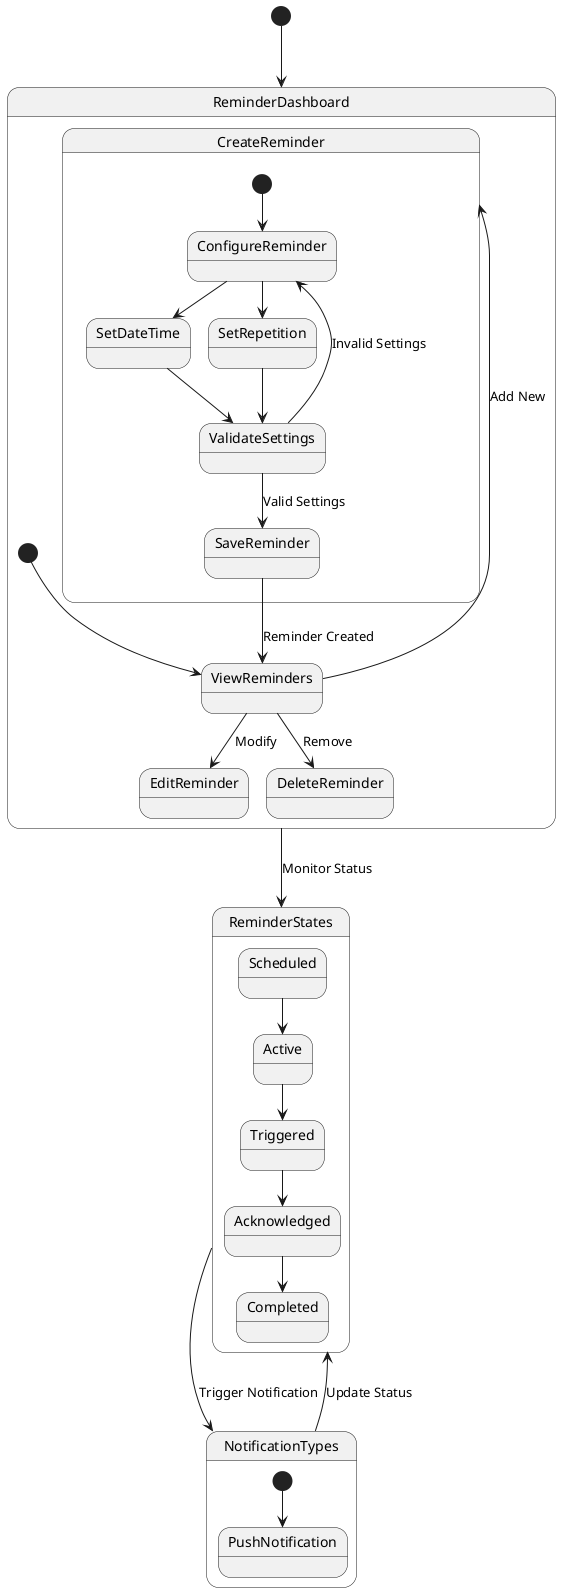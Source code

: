 @startuml Reminder System State Diagram

[*] --> ReminderDashboard

state ReminderDashboard {
    [*] --> ViewReminders
    ViewReminders --> CreateReminder : Add New
    ViewReminders --> EditReminder : Modify
    ViewReminders --> DeleteReminder : Remove
}

state CreateReminder {

    [*] --> ConfigureReminder
    ConfigureReminder --> SetDateTime
    ConfigureReminder --> SetRepetition

    SetDateTime --> ValidateSettings
    SetRepetition --> ValidateSettings
    ValidateSettings --> SaveReminder : Valid Settings
    ValidateSettings --> ConfigureReminder : Invalid Settings
    SaveReminder --> ViewReminders : Reminder Created
}

state ReminderStates {
    Scheduled --> Active
    Active --> Triggered
    Triggered --> Acknowledged
    Acknowledged --> Completed
}

state NotificationTypes {
    [*] --> PushNotification
}

ReminderDashboard --> ReminderStates : Monitor Status
ReminderStates --> NotificationTypes : Trigger Notification
NotificationTypes --> ReminderStates : Update Status

@enduml

